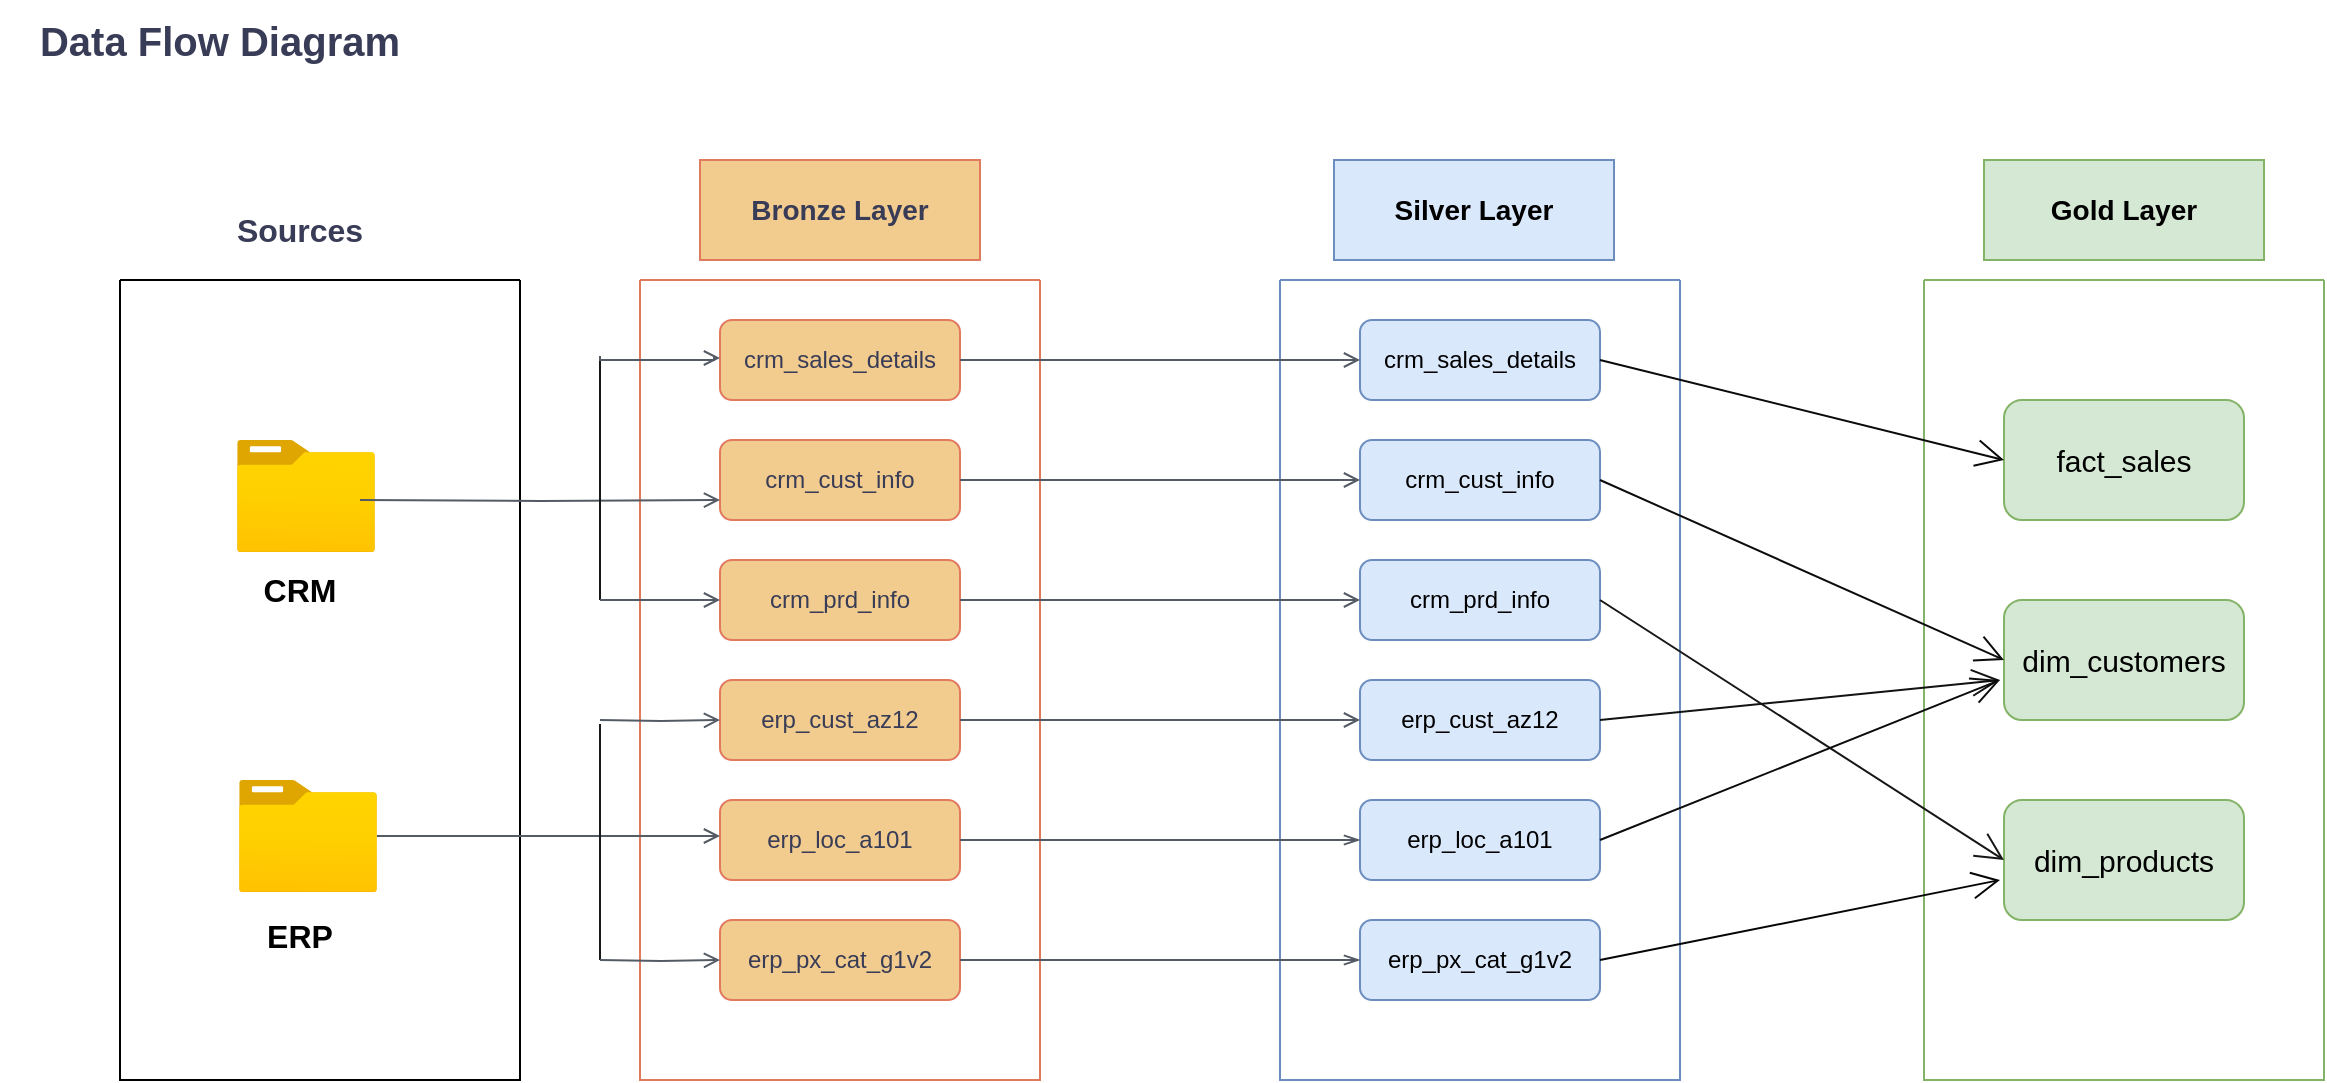 <mxfile version="28.2.0">
  <diagram name="Page-1" id="F7CuILzPtrB4Li8s-eBJ">
    <mxGraphModel grid="1" page="1" gridSize="20" guides="1" tooltips="1" connect="1" arrows="1" fold="1" pageScale="1" pageWidth="827" pageHeight="1169" math="0" shadow="0">
      <root>
        <mxCell id="0" />
        <mxCell id="1" parent="0" />
        <mxCell id="GMQwAWCvowhwmadd4oTI-2" value="Data Flow Diagram" style="text;html=1;align=center;verticalAlign=middle;whiteSpace=wrap;rounded=0;fontColor=#393C56;fontSize=20;fontStyle=1" vertex="1" parent="1">
          <mxGeometry x="20" y="20" width="220" height="40" as="geometry" />
        </mxCell>
        <mxCell id="GMQwAWCvowhwmadd4oTI-5" value="" style="swimlane;startSize=0;rounded=1;" vertex="1" parent="1">
          <mxGeometry x="80" y="160" width="200" height="400" as="geometry" />
        </mxCell>
        <mxCell id="GMQwAWCvowhwmadd4oTI-9" value="" style="image;aspect=fixed;html=1;points=[];align=center;fontSize=12;image=img/lib/azure2/general/Folder_Blank.svg;rounded=1;" vertex="1" parent="GMQwAWCvowhwmadd4oTI-5">
          <mxGeometry x="58.5" y="80" width="69" height="56.0" as="geometry" />
        </mxCell>
        <mxCell id="GMQwAWCvowhwmadd4oTI-10" value="&lt;b&gt;&lt;font style=&quot;font-size: 16px;&quot;&gt;CRM&lt;/font&gt;&lt;/b&gt;" style="text;html=1;align=center;verticalAlign=middle;whiteSpace=wrap;rounded=0;" vertex="1" parent="GMQwAWCvowhwmadd4oTI-5">
          <mxGeometry x="60" y="140" width="60" height="30" as="geometry" />
        </mxCell>
        <mxCell id="GMQwAWCvowhwmadd4oTI-11" value="" style="image;aspect=fixed;html=1;points=[];align=center;fontSize=12;image=img/lib/azure2/general/Folder_Blank.svg;rounded=1;" vertex="1" parent="GMQwAWCvowhwmadd4oTI-5">
          <mxGeometry x="59.5" y="250" width="69" height="56.0" as="geometry" />
        </mxCell>
        <mxCell id="GMQwAWCvowhwmadd4oTI-12" value="&lt;span style=&quot;font-size: 16px;&quot;&gt;&lt;b&gt;ERP&lt;/b&gt;&lt;/span&gt;" style="text;html=1;align=center;verticalAlign=middle;whiteSpace=wrap;rounded=0;" vertex="1" parent="GMQwAWCvowhwmadd4oTI-5">
          <mxGeometry x="60" y="313" width="60" height="30" as="geometry" />
        </mxCell>
        <mxCell id="GMQwAWCvowhwmadd4oTI-8" value="Sources" style="text;html=1;align=center;verticalAlign=middle;whiteSpace=wrap;rounded=0;fontColor=#393C56;fontSize=16;fontStyle=1" vertex="1" parent="1">
          <mxGeometry x="140" y="120" width="60" height="30" as="geometry" />
        </mxCell>
        <mxCell id="GMQwAWCvowhwmadd4oTI-13" value="" style="swimlane;startSize=0;rounded=1;strokeColor=#E07A5F;fontColor=#393C56;fillColor=#F2CC8F;" vertex="1" parent="1">
          <mxGeometry x="340" y="160" width="200" height="400" as="geometry" />
        </mxCell>
        <mxCell id="GMQwAWCvowhwmadd4oTI-14" value="crm_sales_details" style="rounded=1;whiteSpace=wrap;html=1;strokeColor=#E07A5F;fontColor=#393C56;fillColor=#F2CC8F;" vertex="1" parent="GMQwAWCvowhwmadd4oTI-13">
          <mxGeometry x="40" y="20" width="120" height="40" as="geometry" />
        </mxCell>
        <mxCell id="GMQwAWCvowhwmadd4oTI-15" value="crm_cust_info" style="rounded=1;whiteSpace=wrap;html=1;strokeColor=#E07A5F;fontColor=#393C56;fillColor=#F2CC8F;" vertex="1" parent="GMQwAWCvowhwmadd4oTI-13">
          <mxGeometry x="40" y="80" width="120" height="40" as="geometry" />
        </mxCell>
        <mxCell id="GMQwAWCvowhwmadd4oTI-16" value="crm_prd_info" style="rounded=1;whiteSpace=wrap;html=1;strokeColor=#E07A5F;fontColor=#393C56;fillColor=#F2CC8F;" vertex="1" parent="GMQwAWCvowhwmadd4oTI-13">
          <mxGeometry x="40" y="140" width="120" height="40" as="geometry" />
        </mxCell>
        <mxCell id="GMQwAWCvowhwmadd4oTI-17" value="erp_cust_az12" style="rounded=1;whiteSpace=wrap;html=1;strokeColor=#E07A5F;fontColor=#393C56;fillColor=#F2CC8F;" vertex="1" parent="GMQwAWCvowhwmadd4oTI-13">
          <mxGeometry x="40" y="200" width="120" height="40" as="geometry" />
        </mxCell>
        <mxCell id="GMQwAWCvowhwmadd4oTI-18" value="erp_loc_a101" style="rounded=1;whiteSpace=wrap;html=1;strokeColor=#E07A5F;fontColor=#393C56;fillColor=#F2CC8F;" vertex="1" parent="GMQwAWCvowhwmadd4oTI-13">
          <mxGeometry x="40" y="260" width="120" height="40" as="geometry" />
        </mxCell>
        <mxCell id="GMQwAWCvowhwmadd4oTI-19" value="erp_px_cat_g1v2" style="rounded=1;whiteSpace=wrap;html=1;strokeColor=#E07A5F;fontColor=#393C56;fillColor=#F2CC8F;" vertex="1" parent="GMQwAWCvowhwmadd4oTI-13">
          <mxGeometry x="40" y="320" width="120" height="40" as="geometry" />
        </mxCell>
        <mxCell id="GMQwAWCvowhwmadd4oTI-29" value="" style="edgeStyle=orthogonalEdgeStyle;html=1;endArrow=open;elbow=vertical;startArrow=none;endFill=0;strokeColor=#545B64;rounded=0;fontColor=#393C56;fillColor=#F2CC8F;entryX=0;entryY=0.75;entryDx=0;entryDy=0;" edge="1" parent="1" target="GMQwAWCvowhwmadd4oTI-15">
          <mxGeometry width="100" relative="1" as="geometry">
            <mxPoint x="200" y="270" as="sourcePoint" />
            <mxPoint x="460" y="240" as="targetPoint" />
          </mxGeometry>
        </mxCell>
        <mxCell id="GMQwAWCvowhwmadd4oTI-30" value="" style="endArrow=none;html=1;rounded=1;strokeColor=light-dark(#171716, #b9624b);fontColor=#393C56;fillColor=#F2CC8F;" edge="1" parent="1">
          <mxGeometry width="50" height="50" relative="1" as="geometry">
            <mxPoint x="320" y="320" as="sourcePoint" />
            <mxPoint x="320" y="200" as="targetPoint" />
          </mxGeometry>
        </mxCell>
        <mxCell id="GMQwAWCvowhwmadd4oTI-31" value="" style="edgeStyle=orthogonalEdgeStyle;html=1;endArrow=open;elbow=vertical;startArrow=none;endFill=0;strokeColor=#545B64;rounded=0;fontColor=#393C56;fillColor=#F2CC8F;" edge="1" parent="1">
          <mxGeometry width="100" relative="1" as="geometry">
            <mxPoint x="320" y="198" as="sourcePoint" />
            <mxPoint x="380" y="199" as="targetPoint" />
            <Array as="points">
              <mxPoint x="320" y="200" />
              <mxPoint x="377" y="200" />
            </Array>
          </mxGeometry>
        </mxCell>
        <mxCell id="GMQwAWCvowhwmadd4oTI-32" value="" style="edgeStyle=orthogonalEdgeStyle;html=1;endArrow=open;elbow=vertical;startArrow=none;endFill=0;strokeColor=#545B64;rounded=0;fontColor=#393C56;fillColor=#F2CC8F;" edge="1" parent="1">
          <mxGeometry width="100" relative="1" as="geometry">
            <mxPoint x="320" y="320" as="sourcePoint" />
            <mxPoint x="380" y="320" as="targetPoint" />
          </mxGeometry>
        </mxCell>
        <mxCell id="GMQwAWCvowhwmadd4oTI-33" value="" style="edgeStyle=orthogonalEdgeStyle;html=1;endArrow=open;elbow=vertical;startArrow=none;endFill=0;strokeColor=#545B64;rounded=0;fontColor=#393C56;fillColor=#F2CC8F;" edge="1" parent="1" source="GMQwAWCvowhwmadd4oTI-11">
          <mxGeometry width="100" relative="1" as="geometry">
            <mxPoint x="520" y="380" as="sourcePoint" />
            <mxPoint x="380" y="438" as="targetPoint" />
          </mxGeometry>
        </mxCell>
        <mxCell id="GMQwAWCvowhwmadd4oTI-34" value="" style="endArrow=none;html=1;rounded=1;strokeColor=light-dark(#1a1a1a, #b9624b);fontColor=#393C56;fillColor=#F2CC8F;" edge="1" parent="1">
          <mxGeometry width="50" height="50" relative="1" as="geometry">
            <mxPoint x="320" y="500" as="sourcePoint" />
            <mxPoint x="320" y="382" as="targetPoint" />
          </mxGeometry>
        </mxCell>
        <mxCell id="GMQwAWCvowhwmadd4oTI-35" value="" style="edgeStyle=orthogonalEdgeStyle;html=1;endArrow=open;elbow=vertical;startArrow=none;endFill=0;strokeColor=#545B64;rounded=0;fontColor=#393C56;fillColor=#F2CC8F;entryX=0;entryY=0.5;entryDx=0;entryDy=0;" edge="1" parent="1" target="GMQwAWCvowhwmadd4oTI-17">
          <mxGeometry width="100" relative="1" as="geometry">
            <mxPoint x="320" y="380" as="sourcePoint" />
            <mxPoint x="380" y="381" as="targetPoint" />
          </mxGeometry>
        </mxCell>
        <mxCell id="GMQwAWCvowhwmadd4oTI-36" value="" style="edgeStyle=orthogonalEdgeStyle;html=1;endArrow=open;elbow=vertical;startArrow=none;endFill=0;strokeColor=#545B64;rounded=0;fontColor=#393C56;fillColor=#F2CC8F;entryX=0;entryY=0.5;entryDx=0;entryDy=0;" edge="1" parent="1" target="GMQwAWCvowhwmadd4oTI-19">
          <mxGeometry width="100" relative="1" as="geometry">
            <mxPoint x="320" y="500" as="sourcePoint" />
            <mxPoint x="620" y="340" as="targetPoint" />
          </mxGeometry>
        </mxCell>
        <mxCell id="GMQwAWCvowhwmadd4oTI-37" value="&lt;b&gt;&lt;font style=&quot;font-size: 14px;&quot;&gt;Bronze Layer&lt;/font&gt;&lt;/b&gt;" style="rounded=0;whiteSpace=wrap;html=1;strokeColor=#E07A5F;fontColor=#393C56;fillColor=#F2CC8F;" vertex="1" parent="1">
          <mxGeometry x="370" y="100" width="140" height="50" as="geometry" />
        </mxCell>
        <mxCell id="GMQwAWCvowhwmadd4oTI-39" value="" style="swimlane;startSize=0;rounded=1;strokeColor=#6c8ebf;fillColor=#dae8fc;" vertex="1" parent="1">
          <mxGeometry x="660" y="160" width="200" height="400" as="geometry" />
        </mxCell>
        <mxCell id="GMQwAWCvowhwmadd4oTI-40" value="crm_sales_details" style="rounded=1;whiteSpace=wrap;html=1;strokeColor=#6c8ebf;fillColor=#dae8fc;" vertex="1" parent="GMQwAWCvowhwmadd4oTI-39">
          <mxGeometry x="40" y="20" width="120" height="40" as="geometry" />
        </mxCell>
        <mxCell id="GMQwAWCvowhwmadd4oTI-41" value="crm_cust_info" style="rounded=1;whiteSpace=wrap;html=1;strokeColor=#6c8ebf;fillColor=#dae8fc;" vertex="1" parent="GMQwAWCvowhwmadd4oTI-39">
          <mxGeometry x="40" y="80" width="120" height="40" as="geometry" />
        </mxCell>
        <mxCell id="GMQwAWCvowhwmadd4oTI-42" value="crm_prd_info" style="rounded=1;whiteSpace=wrap;html=1;strokeColor=#6c8ebf;fillColor=#dae8fc;" vertex="1" parent="GMQwAWCvowhwmadd4oTI-39">
          <mxGeometry x="40" y="140" width="120" height="40" as="geometry" />
        </mxCell>
        <mxCell id="GMQwAWCvowhwmadd4oTI-43" value="erp_cust_az12" style="rounded=1;whiteSpace=wrap;html=1;strokeColor=#6c8ebf;fillColor=#dae8fc;" vertex="1" parent="GMQwAWCvowhwmadd4oTI-39">
          <mxGeometry x="40" y="200" width="120" height="40" as="geometry" />
        </mxCell>
        <mxCell id="GMQwAWCvowhwmadd4oTI-44" value="erp_loc_a101" style="rounded=1;whiteSpace=wrap;html=1;strokeColor=#6c8ebf;fillColor=#dae8fc;" vertex="1" parent="GMQwAWCvowhwmadd4oTI-39">
          <mxGeometry x="40" y="260" width="120" height="40" as="geometry" />
        </mxCell>
        <mxCell id="GMQwAWCvowhwmadd4oTI-45" value="erp_px_cat_g1v2" style="rounded=1;whiteSpace=wrap;html=1;strokeColor=#6c8ebf;fillColor=#dae8fc;" vertex="1" parent="GMQwAWCvowhwmadd4oTI-39">
          <mxGeometry x="40" y="320" width="120" height="40" as="geometry" />
        </mxCell>
        <mxCell id="GMQwAWCvowhwmadd4oTI-54" value="" style="edgeStyle=orthogonalEdgeStyle;html=1;endArrow=open;elbow=vertical;startArrow=none;endFill=0;strokeColor=#545B64;rounded=0;fontColor=#393C56;fillColor=#F2CC8F;exitX=1;exitY=0.5;exitDx=0;exitDy=0;" edge="1" parent="1" source="GMQwAWCvowhwmadd4oTI-14">
          <mxGeometry width="100" relative="1" as="geometry">
            <mxPoint x="620" y="340" as="sourcePoint" />
            <mxPoint x="700" y="200" as="targetPoint" />
          </mxGeometry>
        </mxCell>
        <mxCell id="GMQwAWCvowhwmadd4oTI-55" value="" style="edgeStyle=orthogonalEdgeStyle;html=1;endArrow=open;elbow=vertical;startArrow=none;endFill=0;strokeColor=#545B64;rounded=0;fontColor=#393C56;fillColor=#F2CC8F;exitX=1;exitY=0.5;exitDx=0;exitDy=0;entryX=0;entryY=0.5;entryDx=0;entryDy=0;" edge="1" parent="1" source="GMQwAWCvowhwmadd4oTI-15" target="GMQwAWCvowhwmadd4oTI-41">
          <mxGeometry width="100" relative="1" as="geometry">
            <mxPoint x="620" y="340" as="sourcePoint" />
            <mxPoint x="720" y="340" as="targetPoint" />
          </mxGeometry>
        </mxCell>
        <mxCell id="GMQwAWCvowhwmadd4oTI-56" value="" style="edgeStyle=orthogonalEdgeStyle;html=1;endArrow=open;elbow=vertical;startArrow=none;endFill=0;strokeColor=#545B64;rounded=0;fontColor=#393C56;fillColor=#F2CC8F;entryX=0;entryY=0.5;entryDx=0;entryDy=0;" edge="1" parent="1" source="GMQwAWCvowhwmadd4oTI-16" target="GMQwAWCvowhwmadd4oTI-42">
          <mxGeometry width="100" relative="1" as="geometry">
            <mxPoint x="640" y="300" as="sourcePoint" />
            <mxPoint x="740" y="300" as="targetPoint" />
          </mxGeometry>
        </mxCell>
        <mxCell id="GMQwAWCvowhwmadd4oTI-57" value="" style="edgeStyle=orthogonalEdgeStyle;html=1;endArrow=open;elbow=vertical;startArrow=none;endFill=0;strokeColor=#545B64;rounded=0;fontColor=#393C56;fillColor=#F2CC8F;exitX=1;exitY=0.5;exitDx=0;exitDy=0;" edge="1" parent="1" source="GMQwAWCvowhwmadd4oTI-17">
          <mxGeometry width="100" relative="1" as="geometry">
            <mxPoint x="640" y="440" as="sourcePoint" />
            <mxPoint x="700" y="380" as="targetPoint" />
          </mxGeometry>
        </mxCell>
        <mxCell id="GMQwAWCvowhwmadd4oTI-58" value="" style="edgeStyle=orthogonalEdgeStyle;html=1;endArrow=openThin;elbow=vertical;startArrow=none;endFill=0;strokeColor=#545B64;rounded=0;fontColor=#393C56;fillColor=#F2CC8F;exitX=1;exitY=0.5;exitDx=0;exitDy=0;entryX=0;entryY=0.5;entryDx=0;entryDy=0;" edge="1" parent="1" source="GMQwAWCvowhwmadd4oTI-18" target="GMQwAWCvowhwmadd4oTI-44">
          <mxGeometry width="100" relative="1" as="geometry">
            <mxPoint x="640" y="440" as="sourcePoint" />
            <mxPoint x="740" y="440" as="targetPoint" />
          </mxGeometry>
        </mxCell>
        <mxCell id="GMQwAWCvowhwmadd4oTI-59" value="" style="edgeStyle=orthogonalEdgeStyle;html=1;endArrow=openThin;elbow=vertical;startArrow=none;endFill=0;strokeColor=#545B64;rounded=0;fontColor=#393C56;fillColor=#F2CC8F;exitX=1;exitY=0.5;exitDx=0;exitDy=0;" edge="1" parent="1" source="GMQwAWCvowhwmadd4oTI-19">
          <mxGeometry width="100" relative="1" as="geometry">
            <mxPoint x="640" y="440" as="sourcePoint" />
            <mxPoint x="700" y="500" as="targetPoint" />
          </mxGeometry>
        </mxCell>
        <mxCell id="GMQwAWCvowhwmadd4oTI-60" value="&lt;span style=&quot;font-size: 14px;&quot;&gt;&lt;b&gt;Silver Layer&lt;/b&gt;&lt;/span&gt;" style="rounded=0;whiteSpace=wrap;html=1;strokeColor=#6c8ebf;fillColor=#dae8fc;" vertex="1" parent="1">
          <mxGeometry x="687" y="100" width="140" height="50" as="geometry" />
        </mxCell>
        <mxCell id="GMQwAWCvowhwmadd4oTI-73" value="" style="swimlane;startSize=0;rounded=1;strokeColor=#82b366;fillColor=#d5e8d4;" vertex="1" parent="1">
          <mxGeometry x="982" y="160" width="200" height="400" as="geometry" />
        </mxCell>
        <mxCell id="GMQwAWCvowhwmadd4oTI-75" value="&lt;font style=&quot;font-size: 15px;&quot;&gt;fact_sales&lt;/font&gt;" style="rounded=1;whiteSpace=wrap;html=1;strokeColor=#82b366;fillColor=#d5e8d4;" vertex="1" parent="GMQwAWCvowhwmadd4oTI-73">
          <mxGeometry x="40" y="60" width="120" height="60" as="geometry" />
        </mxCell>
        <mxCell id="GMQwAWCvowhwmadd4oTI-78" value="&lt;span style=&quot;font-size: 15px;&quot;&gt;dim_customers&lt;/span&gt;" style="rounded=1;whiteSpace=wrap;html=1;strokeColor=#82b366;fillColor=#d5e8d4;" vertex="1" parent="GMQwAWCvowhwmadd4oTI-73">
          <mxGeometry x="40" y="160" width="120" height="60" as="geometry" />
        </mxCell>
        <mxCell id="GMQwAWCvowhwmadd4oTI-79" value="&lt;span style=&quot;font-size: 15px;&quot;&gt;dim_products&lt;/span&gt;" style="rounded=1;whiteSpace=wrap;html=1;strokeColor=#82b366;fillColor=#d5e8d4;" vertex="1" parent="GMQwAWCvowhwmadd4oTI-73">
          <mxGeometry x="40" y="260" width="120" height="60" as="geometry" />
        </mxCell>
        <mxCell id="GMQwAWCvowhwmadd4oTI-80" value="" style="endArrow=open;endFill=1;endSize=12;html=1;rounded=1;strokeColor=light-dark(#0b0a0a, #b9624b);fontColor=#393C56;fillColor=#F2CC8F;exitX=1;exitY=0.5;exitDx=0;exitDy=0;entryX=0;entryY=0.5;entryDx=0;entryDy=0;" edge="1" parent="1" source="GMQwAWCvowhwmadd4oTI-40" target="GMQwAWCvowhwmadd4oTI-75">
          <mxGeometry width="160" relative="1" as="geometry">
            <mxPoint x="840" y="340" as="sourcePoint" />
            <mxPoint x="1000" y="340" as="targetPoint" />
          </mxGeometry>
        </mxCell>
        <mxCell id="GMQwAWCvowhwmadd4oTI-81" value="" style="endArrow=open;endFill=1;endSize=12;html=1;rounded=1;strokeColor=light-dark(#0d0c0c, #b9624b);fontColor=#393C56;fillColor=#F2CC8F;exitX=1;exitY=0.5;exitDx=0;exitDy=0;entryX=0;entryY=0.5;entryDx=0;entryDy=0;" edge="1" parent="1" source="GMQwAWCvowhwmadd4oTI-41" target="GMQwAWCvowhwmadd4oTI-78">
          <mxGeometry width="160" relative="1" as="geometry">
            <mxPoint x="840" y="340" as="sourcePoint" />
            <mxPoint x="1000" y="340" as="targetPoint" />
          </mxGeometry>
        </mxCell>
        <mxCell id="GMQwAWCvowhwmadd4oTI-82" value="" style="endArrow=open;endFill=1;endSize=12;html=1;rounded=1;strokeColor=light-dark(#171716, #b9624b);fontColor=#393C56;fillColor=#F2CC8F;exitX=1;exitY=0.5;exitDx=0;exitDy=0;entryX=0;entryY=0.5;entryDx=0;entryDy=0;" edge="1" parent="1" source="GMQwAWCvowhwmadd4oTI-42" target="GMQwAWCvowhwmadd4oTI-79">
          <mxGeometry width="160" relative="1" as="geometry">
            <mxPoint x="840" y="340" as="sourcePoint" />
            <mxPoint x="1000" y="340" as="targetPoint" />
          </mxGeometry>
        </mxCell>
        <mxCell id="GMQwAWCvowhwmadd4oTI-83" value="" style="endArrow=open;endFill=1;endSize=12;html=1;rounded=1;strokeColor=light-dark(#121211, #b9624b);fontColor=#393C56;fillColor=#F2CC8F;exitX=1;exitY=0.5;exitDx=0;exitDy=0;" edge="1" parent="1" source="GMQwAWCvowhwmadd4oTI-43">
          <mxGeometry width="160" relative="1" as="geometry">
            <mxPoint x="840" y="340" as="sourcePoint" />
            <mxPoint x="1020" y="360" as="targetPoint" />
          </mxGeometry>
        </mxCell>
        <mxCell id="GMQwAWCvowhwmadd4oTI-84" value="" style="endArrow=open;endFill=1;endSize=12;html=1;rounded=1;strokeColor=light-dark(#0d0c0c, #b9624b);fontColor=#393C56;fillColor=#F2CC8F;exitX=1;exitY=0.5;exitDx=0;exitDy=0;" edge="1" parent="1" source="GMQwAWCvowhwmadd4oTI-44">
          <mxGeometry width="160" relative="1" as="geometry">
            <mxPoint x="840" y="340" as="sourcePoint" />
            <mxPoint x="1020" y="360" as="targetPoint" />
          </mxGeometry>
        </mxCell>
        <mxCell id="GMQwAWCvowhwmadd4oTI-85" value="" style="endArrow=open;endFill=1;endSize=12;html=1;rounded=1;strokeColor=light-dark(#050505, #b9624b);fontColor=#393C56;fillColor=#F2CC8F;exitX=1;exitY=0.5;exitDx=0;exitDy=0;" edge="1" parent="1" source="GMQwAWCvowhwmadd4oTI-45">
          <mxGeometry width="160" relative="1" as="geometry">
            <mxPoint x="840" y="340" as="sourcePoint" />
            <mxPoint x="1020" y="460" as="targetPoint" />
          </mxGeometry>
        </mxCell>
        <mxCell id="GMQwAWCvowhwmadd4oTI-86" value="&lt;span style=&quot;font-size: 14px;&quot;&gt;&lt;b&gt;Gold Layer&lt;/b&gt;&lt;/span&gt;" style="rounded=0;whiteSpace=wrap;html=1;strokeColor=#82b366;fillColor=#d5e8d4;" vertex="1" parent="1">
          <mxGeometry x="1012" y="100" width="140" height="50" as="geometry" />
        </mxCell>
      </root>
    </mxGraphModel>
  </diagram>
</mxfile>
